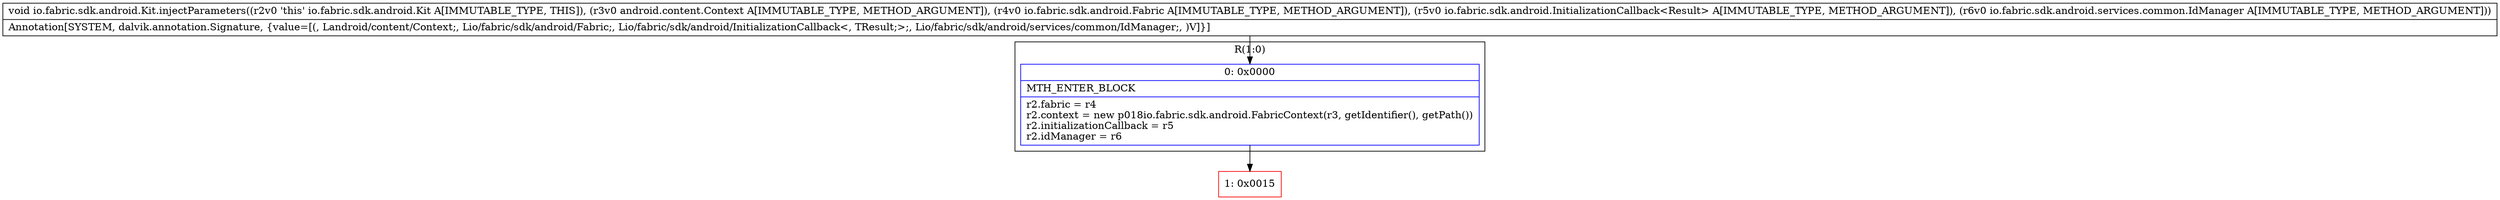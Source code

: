 digraph "CFG forio.fabric.sdk.android.Kit.injectParameters(Landroid\/content\/Context;Lio\/fabric\/sdk\/android\/Fabric;Lio\/fabric\/sdk\/android\/InitializationCallback;Lio\/fabric\/sdk\/android\/services\/common\/IdManager;)V" {
subgraph cluster_Region_678906380 {
label = "R(1:0)";
node [shape=record,color=blue];
Node_0 [shape=record,label="{0\:\ 0x0000|MTH_ENTER_BLOCK\l|r2.fabric = r4\lr2.context = new p018io.fabric.sdk.android.FabricContext(r3, getIdentifier(), getPath())\lr2.initializationCallback = r5\lr2.idManager = r6\l}"];
}
Node_1 [shape=record,color=red,label="{1\:\ 0x0015}"];
MethodNode[shape=record,label="{void io.fabric.sdk.android.Kit.injectParameters((r2v0 'this' io.fabric.sdk.android.Kit A[IMMUTABLE_TYPE, THIS]), (r3v0 android.content.Context A[IMMUTABLE_TYPE, METHOD_ARGUMENT]), (r4v0 io.fabric.sdk.android.Fabric A[IMMUTABLE_TYPE, METHOD_ARGUMENT]), (r5v0 io.fabric.sdk.android.InitializationCallback\<Result\> A[IMMUTABLE_TYPE, METHOD_ARGUMENT]), (r6v0 io.fabric.sdk.android.services.common.IdManager A[IMMUTABLE_TYPE, METHOD_ARGUMENT]))  | Annotation[SYSTEM, dalvik.annotation.Signature, \{value=[(, Landroid\/content\/Context;, Lio\/fabric\/sdk\/android\/Fabric;, Lio\/fabric\/sdk\/android\/InitializationCallback\<, TResult;\>;, Lio\/fabric\/sdk\/android\/services\/common\/IdManager;, )V]\}]\l}"];
MethodNode -> Node_0;
Node_0 -> Node_1;
}

